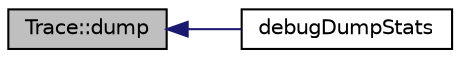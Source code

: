 digraph G
{
  edge [fontname="Helvetica",fontsize="10",labelfontname="Helvetica",labelfontsize="10"];
  node [fontname="Helvetica",fontsize="10",shape=record];
  rankdir=LR;
  Node1 [label="Trace::dump",height=0.2,width=0.4,color="black", fillcolor="grey75", style="filled" fontcolor="black"];
  Node1 -> Node2 [dir=back,color="midnightblue",fontsize="10",style="solid"];
  Node2 [label="debugDumpStats",height=0.2,width=0.4,color="black", fillcolor="white", style="filled",URL="$statistics_8cc.html#a20ffbd4f2cb43409f0395236df461288"];
}

